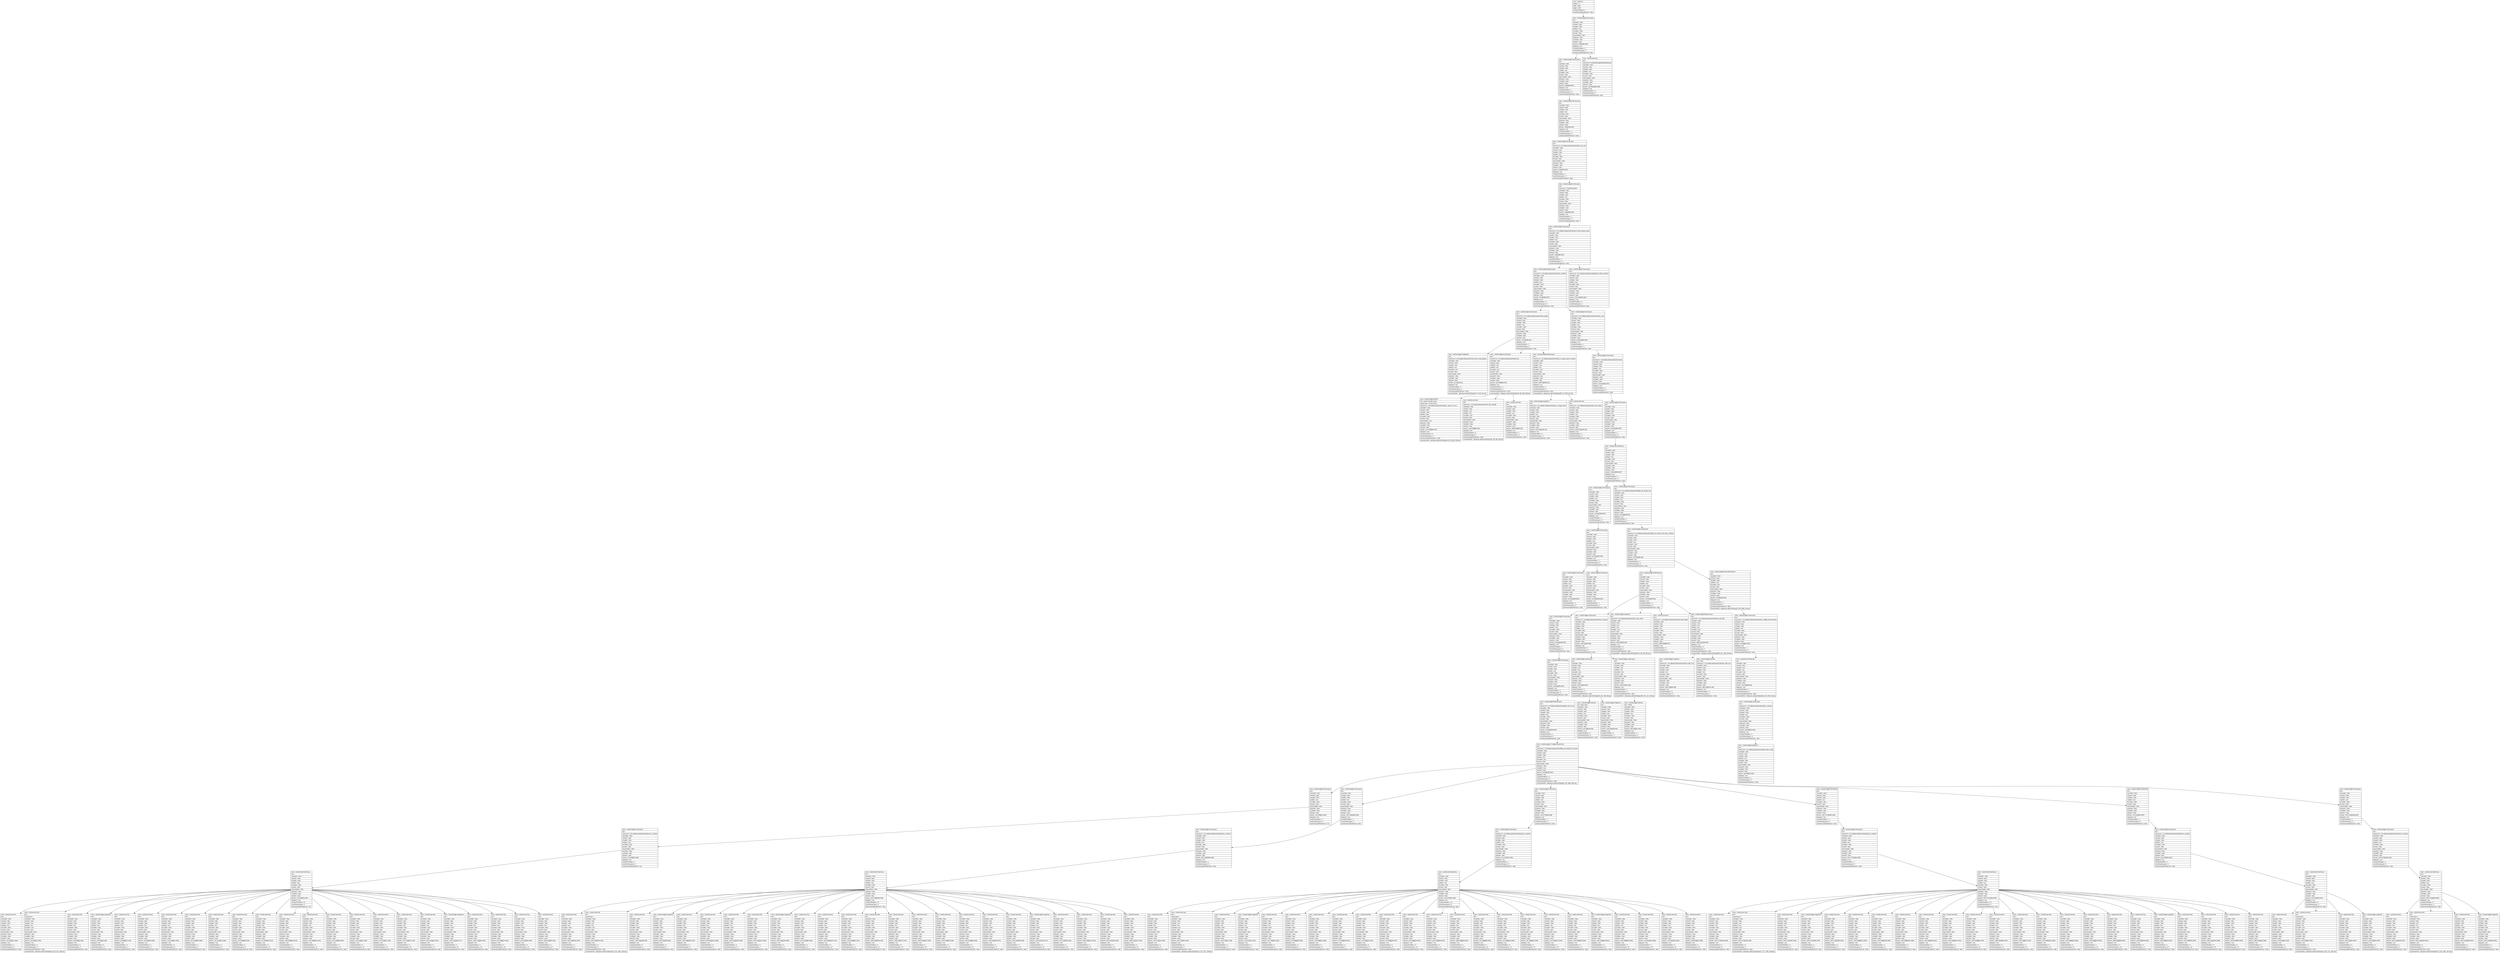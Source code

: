digraph Layout {

	node [shape=record fontname=Arial];

	0	[label="{class = hierarchy\l|rotation = 0\l|width = 1080\l|height = 2287\l|numberOfChildren = 1\l|eventGeneratedOnElement = false \l}"]
	1	[label="{class = android.widget.FrameLayout\l|text = \l|checkable = false\l|checked = false\l|clickable = false\l|enabled = true\l|focusable = false\l|focused = false\l|long-clickable = false\l|password = false\l|scrollable = false\l|selected = false\l|bounds = [0,0][1080,2287]\l|displayed = true\l|numberOfChildren = 2\l|numInParentLayout = 0\l|eventGeneratedOnElement = false \l}"]
	2	[label="{class = android.widget.FrameLayout\l|text = \l|checkable = false\l|checked = false\l|clickable = false\l|enabled = true\l|focusable = false\l|focused = false\l|long-clickable = false\l|password = false\l|scrollable = false\l|selected = false\l|bounds = [0,0][1080,2287]\l|displayed = true\l|numberOfChildren = 1\l|numInParentLayout = 0\l|eventGeneratedOnElement = false \l}"]
	3	[label="{class = android.view.View\l|text = \l|resource-id = android:id/navigationBarBackground\l|checkable = false\l|checked = false\l|clickable = false\l|enabled = true\l|focusable = false\l|focused = false\l|long-clickable = false\l|password = false\l|scrollable = false\l|selected = false\l|bounds = [0,2361][1080,2400]\l|displayed = true\l|numberOfChildren = 0\l|numInParentLayout = 1\l|eventGeneratedOnElement = false \l}"]
	4	[label="{class = android.widget.FrameLayout\l|text = \l|checkable = false\l|checked = false\l|clickable = false\l|enabled = true\l|focusable = false\l|focused = false\l|long-clickable = false\l|password = false\l|scrollable = false\l|selected = false\l|bounds = [0,0][1080,2287]\l|displayed = true\l|numberOfChildren = 1\l|numInParentLayout = 0\l|eventGeneratedOnElement = false \l}"]
	5	[label="{class = android.widget.FrameLayout\l|text = \l|resource-id = com.alibaba.aliexpresshd:id/action_bar_root\l|checkable = false\l|checked = false\l|clickable = false\l|enabled = true\l|focusable = false\l|focused = false\l|long-clickable = false\l|password = false\l|scrollable = false\l|selected = false\l|bounds = [0,0][1080,2287]\l|displayed = true\l|numberOfChildren = 1\l|numInParentLayout = 0\l|eventGeneratedOnElement = false \l}"]
	6	[label="{class = android.widget.FrameLayout\l|text = \l|resource-id = android:id/content\l|checkable = false\l|checked = false\l|clickable = false\l|enabled = true\l|focusable = false\l|focused = false\l|long-clickable = false\l|password = false\l|scrollable = false\l|selected = false\l|bounds = [0,0][1080,2287]\l|displayed = true\l|numberOfChildren = 1\l|numInParentLayout = 0\l|eventGeneratedOnElement = false \l}"]
	7	[label="{class = android.widget.FrameLayout\l|text = \l|resource-id = com.alibaba.aliexpresshd:id/search_refine_drawer_layout\l|checkable = false\l|checked = false\l|clickable = false\l|enabled = true\l|focusable = false\l|focused = false\l|long-clickable = false\l|password = false\l|scrollable = false\l|selected = false\l|bounds = [0,0][1080,2287]\l|displayed = true\l|numberOfChildren = 2\l|numInParentLayout = 0\l|eventGeneratedOnElement = false \l}"]
	8	[label="{class = android.widget.RelativeLayout\l|text = \l|resource-id = com.alibaba.aliexpresshd:id/root_container\l|checkable = false\l|checked = false\l|clickable = false\l|enabled = true\l|focusable = false\l|focused = false\l|long-clickable = false\l|password = false\l|scrollable = false\l|selected = false\l|bounds = [0,74][1080,2287]\l|displayed = true\l|numberOfChildren = 2\l|numInParentLayout = 0\l|eventGeneratedOnElement = false \l}"]
	9	[label="{class = android.widget.FrameLayout\l|text = \l|resource-id = com.alibaba.aliexpresshd:id/fragment_refine_container\l|checkable = false\l|checked = false\l|clickable = false\l|enabled = true\l|focusable = false\l|focused = false\l|long-clickable = false\l|password = false\l|scrollable = false\l|selected = false\l|bounds = [292,74][1080,2287]\l|displayed = true\l|numberOfChildren = 0\l|numInParentLayout = 1\l|eventGeneratedOnElement = false \l}"]
	10	[label="{class = android.widget.LinearLayout\l|text = \l|resource-id = com.alibaba.aliexpresshd:id/white_toolbar\l|checkable = false\l|checked = false\l|clickable = false\l|enabled = true\l|focusable = false\l|focused = false\l|long-clickable = false\l|password = false\l|scrollable = false\l|selected = false\l|bounds = [0,74][1080,221]\l|displayed = true\l|numberOfChildren = 3\l|numInParentLayout = 0\l|eventGeneratedOnElement = false \l}"]
	11	[label="{class = android.widget.FrameLayout\l|text = \l|resource-id = com.alibaba.aliexpresshd:id/container_main\l|checkable = false\l|checked = false\l|clickable = false\l|enabled = true\l|focusable = false\l|focused = false\l|long-clickable = false\l|password = false\l|scrollable = false\l|selected = false\l|bounds = [0,221][1080,2287]\l|displayed = true\l|numberOfChildren = 1\l|numInParentLayout = 1\l|eventGeneratedOnElement = false \l}"]
	12	[label="{class = android.widget.ImageButton\l|text = \l|resource-id = com.alibaba.aliexpresshd:id/tv_search_view_goback_\l|checkable = false\l|checked = false\l|clickable = true\l|enabled = true\l|focusable = true\l|focused = false\l|long-clickable = false\l|password = false\l|scrollable = false\l|selected = false\l|bounds = [0,74][126,221]\l|displayed = true\l|numberOfChildren = 0\l|numInParentLayout = 0\l|eventGeneratedOnElement = false \l|screenshotPath = aliExpress-addCart/S3/pngs/0_74_126_221.png\l}"]
	13	[label="{class = android.widget.FrameLayout\l|text = \l|resource-id = com.alibaba.aliexpresshd:id/edit_bar\l|checkable = false\l|checked = false\l|clickable = true\l|enabled = true\l|focusable = true\l|focused = false\l|long-clickable = false\l|password = false\l|scrollable = false\l|selected = false\l|bounds = [126,100][928,195]\l|displayed = true\l|numberOfChildren = 3\l|numInParentLayout = 1\l|eventGeneratedOnElement = false \l|screenshotPath = aliExpress-addCart/S3/pngs/126_100_928_195.png\l}"]
	14	[label="{class = android.widget.RelativeLayout\l|text = \l|resource-id = com.alibaba.aliexpresshd:id/srp_iv_image_search_container\l|checkable = false\l|checked = false\l|clickable = true\l|enabled = true\l|focusable = true\l|focused = false\l|long-clickable = false\l|password = false\l|scrollable = false\l|selected = false\l|bounds = [928,74][1080,221]\l|displayed = true\l|numberOfChildren = 2\l|numInParentLayout = 2\l|eventGeneratedOnElement = false \l|screenshotPath = aliExpress-addCart/S3/pngs/928_74_1080_221.png\l}"]
	15	[label="{class = android.widget.FrameLayout\l|text = \l|resource-id = com.alibaba.aliexpresshd:id/container\l|checkable = false\l|checked = false\l|clickable = false\l|enabled = true\l|focusable = false\l|focused = false\l|long-clickable = false\l|password = false\l|scrollable = false\l|selected = false\l|bounds = [0,221][1080,2287]\l|displayed = true\l|numberOfChildren = 1\l|numInParentLayout = 0\l|eventGeneratedOnElement = false \l}"]
	16	[label="{class = android.widget.EditText\l|text = xiaomi humidity sensor\l|content-desc = Search query\l|resource-id = com.alibaba.aliexpresshd:id/abs__search_src_text\l|checkable = false\l|checked = false\l|clickable = false\l|enabled = false\l|focusable = false\l|focused = false\l|long-clickable = true\l|password = false\l|scrollable = false\l|selected = false\l|bounds = [126,100][928,195]\l|displayed = true\l|numberOfChildren = 0\l|numInParentLayout = 0\l|eventGeneratedOnElement = false \l|screenshotPath = aliExpress-addCart/S3/pngs/126_100_928_195.png\l}"]
	17	[label="{class = android.view.View\l|text = \l|resource-id = com.alibaba.aliexpresshd:id/v_edit_clickable\l|checkable = false\l|checked = false\l|clickable = true\l|enabled = true\l|focusable = true\l|focused = false\l|long-clickable = false\l|password = false\l|scrollable = false\l|selected = false\l|bounds = [126,100][928,195]\l|displayed = true\l|numberOfChildren = 0\l|numInParentLayout = 1\l|eventGeneratedOnElement = false \l|screenshotPath = aliExpress-addCart/S3/pngs/126_100_928_195.png\l}"]
	18	[label="{class = android.view.View\l|text = \l|checkable = false\l|checked = false\l|clickable = false\l|enabled = true\l|focusable = false\l|focused = false\l|long-clickable = false\l|password = false\l|scrollable = false\l|selected = false\l|bounds = [865,100][928,195]\l|displayed = true\l|numberOfChildren = 0\l|numInParentLayout = 2\l|eventGeneratedOnElement = false \l}"]
	19	[label="{class = android.widget.ImageView\l|text = \l|resource-id = com.alibaba.aliexpresshd:id/srp_iv_image_search\l|checkable = false\l|checked = false\l|clickable = false\l|enabled = true\l|focusable = false\l|focused = false\l|long-clickable = false\l|password = false\l|scrollable = false\l|selected = false\l|bounds = [972,116][1035,179]\l|displayed = true\l|numberOfChildren = 0\l|numInParentLayout = 0\l|eventGeneratedOnElement = false \l}"]
	20	[label="{class = android.view.View\l|text = \l|resource-id = com.alibaba.aliexpresshd:id/v_new_feature\l|checkable = false\l|checked = false\l|clickable = false\l|enabled = true\l|focusable = false\l|focused = false\l|long-clickable = false\l|password = false\l|scrollable = false\l|selected = false\l|bounds = [1019,111][1040,132]\l|displayed = true\l|numberOfChildren = 0\l|numInParentLayout = 1\l|eventGeneratedOnElement = false \l}"]
	21	[label="{class = android.widget.FrameLayout\l|text = \l|checkable = false\l|checked = false\l|clickable = false\l|enabled = true\l|focusable = false\l|focused = false\l|long-clickable = false\l|password = false\l|scrollable = false\l|selected = false\l|bounds = [0,221][1080,2287]\l|displayed = true\l|numberOfChildren = 1\l|numInParentLayout = 0\l|eventGeneratedOnElement = false \l}"]
	22	[label="{class = android.view.ViewGroup\l|text = \l|checkable = false\l|checked = false\l|clickable = false\l|enabled = true\l|focusable = false\l|focused = false\l|long-clickable = false\l|password = false\l|scrollable = false\l|selected = false\l|bounds = [0,221][1080,2287]\l|displayed = true\l|numberOfChildren = 2\l|numInParentLayout = 0\l|eventGeneratedOnElement = false \l}"]
	23	[label="{class = android.widget.FrameLayout\l|text = \l|checkable = false\l|checked = false\l|clickable = false\l|enabled = true\l|focusable = false\l|focused = false\l|long-clickable = false\l|password = false\l|scrollable = false\l|selected = false\l|bounds = [0,221][1080,2287]\l|displayed = true\l|numberOfChildren = 1\l|numInParentLayout = 0\l|eventGeneratedOnElement = false \l}"]
	24	[label="{class = android.widget.FrameLayout\l|text = \l|resource-id = com.alibaba.aliexpresshd:id/libsf_srp_header_root\l|checkable = false\l|checked = false\l|clickable = false\l|enabled = true\l|focusable = false\l|focused = false\l|long-clickable = false\l|password = false\l|scrollable = false\l|selected = false\l|bounds = [0,221][1080,432]\l|displayed = true\l|numberOfChildren = 1\l|numInParentLayout = 1\l|eventGeneratedOnElement = false \l}"]
	25	[label="{class = android.widget.FrameLayout\l|text = \l|checkable = false\l|checked = false\l|clickable = false\l|enabled = true\l|focusable = false\l|focused = false\l|long-clickable = false\l|password = false\l|scrollable = false\l|selected = false\l|bounds = [0,221][1080,2287]\l|displayed = true\l|numberOfChildren = 2\l|numInParentLayout = 0\l|eventGeneratedOnElement = false \l}"]
	26	[label="{class = android.widget.LinearLayout\l|text = \l|resource-id = com.alibaba.aliexpresshd:id/libsf_srp_header_half_sticky_container\l|checkable = false\l|checked = false\l|clickable = false\l|enabled = true\l|focusable = false\l|focused = false\l|long-clickable = false\l|password = false\l|scrollable = false\l|selected = false\l|bounds = [0,221][1080,432]\l|displayed = true\l|numberOfChildren = 2\l|numInParentLayout = 0\l|eventGeneratedOnElement = false \l}"]
	27	[label="{class = android.widget.FrameLayout\l|text = \l|checkable = false\l|checked = false\l|clickable = false\l|enabled = true\l|focusable = false\l|focused = false\l|long-clickable = false\l|password = false\l|scrollable = false\l|selected = false\l|bounds = [0,221][1080,2287]\l|displayed = true\l|numberOfChildren = 0\l|numInParentLayout = 0\l|eventGeneratedOnElement = false \l}"]
	28	[label="{class = android.widget.FrameLayout\l|text = \l|checkable = false\l|checked = false\l|clickable = false\l|enabled = true\l|focusable = false\l|focused = false\l|long-clickable = false\l|password = false\l|scrollable = false\l|selected = false\l|bounds = [0,432][1080,2287]\l|displayed = true\l|numberOfChildren = 1\l|numInParentLayout = 1\l|eventGeneratedOnElement = false \l}"]
	29	[label="{class = android.widget.RelativeLayout\l|text = \l|checkable = false\l|checked = false\l|clickable = false\l|enabled = true\l|focusable = false\l|focused = false\l|long-clickable = false\l|password = false\l|scrollable = false\l|selected = false\l|bounds = [0,221][1080,326]\l|displayed = true\l|numberOfChildren = 4\l|numInParentLayout = 0\l|eventGeneratedOnElement = false \l}"]
	30	[label="{class = android.widget.HorizontalScrollView\l|text = \l|checkable = false\l|checked = false\l|clickable = false\l|enabled = true\l|focusable = true\l|focused = false\l|long-clickable = false\l|password = false\l|scrollable = false\l|selected = false\l|bounds = [0,326][1080,432]\l|displayed = true\l|numberOfChildren = 1\l|numInParentLayout = 1\l|eventGeneratedOnElement = false \l|screenshotPath = aliExpress-addCart/S3/pngs/0_326_1080_432.png\l}"]
	31	[label="{class = android.widget.FrameLayout\l|text = \l|checkable = false\l|checked = false\l|clickable = false\l|enabled = true\l|focusable = false\l|focused = false\l|long-clickable = false\l|password = false\l|scrollable = false\l|selected = false\l|bounds = [0,432][1080,2287]\l|displayed = true\l|numberOfChildren = 1\l|numInParentLayout = 0\l|eventGeneratedOnElement = false \l}"]
	32	[label="{class = android.widget.LinearLayout\l|text = \l|resource-id = com.alibaba.aliexpresshd:id/sort_container\l|checkable = false\l|checked = false\l|clickable = false\l|enabled = true\l|focusable = false\l|focused = false\l|long-clickable = false\l|password = false\l|scrollable = false\l|selected = false\l|bounds = [32,221][782,326]\l|displayed = true\l|numberOfChildren = 2\l|numInParentLayout = 0\l|eventGeneratedOnElement = false \l}"]
	33	[label="{class = android.widget.ImageView\l|text = \l|resource-id = com.alibaba.aliexpresshd:id/iv_style_switch\l|checkable = false\l|checked = false\l|clickable = true\l|enabled = true\l|focusable = true\l|focused = false\l|long-clickable = false\l|password = false\l|scrollable = false\l|selected = false\l|bounds = [782,242][845,305]\l|displayed = true\l|numberOfChildren = 0\l|numInParentLayout = 1\l|eventGeneratedOnElement = false \l|screenshotPath = aliExpress-addCart/S3/pngs/782_242_845_305.png\l}"]
	34	[label="{class = android.view.View\l|text = \l|resource-id = com.alibaba.aliexpresshd:id/view_filter_divider\l|checkable = false\l|checked = false\l|clickable = false\l|enabled = true\l|focusable = false\l|focused = false\l|long-clickable = false\l|password = false\l|scrollable = false\l|selected = false\l|bounds = [865,250][866,297]\l|displayed = true\l|numberOfChildren = 0\l|numInParentLayout = 2\l|eventGeneratedOnElement = false \l}"]
	35	[label="{class = android.widget.RelativeLayout\l|text = \l|resource-id = com.alibaba.aliexpresshd:id/search_btn_filter\l|checkable = false\l|checked = false\l|clickable = true\l|enabled = true\l|focusable = true\l|focused = false\l|long-clickable = false\l|password = false\l|scrollable = false\l|selected = false\l|bounds = [866,221][1048,326]\l|displayed = true\l|numberOfChildren = 2\l|numInParentLayout = 3\l|eventGeneratedOnElement = false \l|screenshotPath = aliExpress-addCart/S3/pngs/866_221_1048_326.png\l}"]
	36	[label="{class = android.widget.LinearLayout\l|text = \l|resource-id = com.alibaba.aliexpresshd:id/search_outfilter_itemscontainer\l|checkable = false\l|checked = false\l|clickable = false\l|enabled = true\l|focusable = false\l|focused = false\l|long-clickable = false\l|password = false\l|scrollable = false\l|selected = false\l|bounds = [0,326][224,432]\l|displayed = true\l|numberOfChildren = 1\l|numInParentLayout = 0\l|eventGeneratedOnElement = false \l}"]
	37	[label="{class = android.widget.FrameLayout\l|text = \l|checkable = false\l|checked = false\l|clickable = false\l|enabled = true\l|focusable = false\l|focused = false\l|long-clickable = false\l|password = false\l|scrollable = false\l|selected = false\l|bounds = [0,432][1080,2287]\l|displayed = true\l|numberOfChildren = 1\l|numInParentLayout = 0\l|eventGeneratedOnElement = false \l}"]
	38	[label="{class = android.widget.LinearLayout\l|text = \l|checkable = false\l|checked = false\l|clickable = true\l|enabled = true\l|focusable = true\l|focused = false\l|long-clickable = false\l|password = false\l|scrollable = false\l|selected = false\l|bounds = [32,221][258,326]\l|displayed = true\l|numberOfChildren = 2\l|numInParentLayout = 0\l|eventGeneratedOnElement = false \l|screenshotPath = aliExpress-addCart/S3/pngs/32_221_258_326.png\l}"]
	39	[label="{class = android.widget.LinearLayout\l|text = \l|checkable = false\l|checked = false\l|clickable = true\l|enabled = true\l|focusable = true\l|focused = false\l|long-clickable = false\l|password = false\l|scrollable = false\l|selected = false\l|bounds = [300,221][411,326]\l|displayed = true\l|numberOfChildren = 1\l|numInParentLayout = 1\l|eventGeneratedOnElement = false \l|screenshotPath = aliExpress-addCart/S3/pngs/300_221_411_326.png\l}"]
	40	[label="{class = android.widget.ImageView\l|text = \l|resource-id = com.alibaba.aliexpresshd:id/search_filter_img\l|checkable = false\l|checked = false\l|clickable = false\l|enabled = true\l|focusable = false\l|focused = false\l|long-clickable = false\l|password = false\l|scrollable = false\l|selected = false\l|bounds = [887,242][950,305]\l|displayed = true\l|numberOfChildren = 0\l|numInParentLayout = 0\l|eventGeneratedOnElement = false \l}"]
	41	[label="{class = android.widget.TextView\l|text = Filter\l|resource-id = com.alibaba.aliexpresshd:id/search_filter_text\l|checkable = false\l|checked = false\l|clickable = false\l|enabled = true\l|focusable = false\l|focused = false\l|long-clickable = false\l|password = false\l|scrollable = false\l|selected = false\l|bounds = [961,252][1037,295]\l|displayed = true\l|numberOfChildren = 0\l|numInParentLayout = 1\l|eventGeneratedOnElement = false \l}"]
	42	[label="{class = android.view.ViewGroup\l|text = \l|checkable = false\l|checked = false\l|clickable = true\l|enabled = true\l|focusable = true\l|focused = false\l|long-clickable = false\l|password = false\l|scrollable = false\l|selected = false\l|bounds = [32,342][208,416]\l|displayed = true\l|numberOfChildren = 1\l|numInParentLayout = 0\l|eventGeneratedOnElement = false \l|screenshotPath = aliExpress-addCart/S3/pngs/32_342_208_416.png\l}"]
	43	[label="{class = android.widget.RelativeLayout\l|text = \l|resource-id = com.alibaba.aliexpresshd:id/libsf_srp_list_root\l|checkable = false\l|checked = false\l|clickable = false\l|enabled = true\l|focusable = false\l|focused = false\l|long-clickable = false\l|password = false\l|scrollable = false\l|selected = false\l|bounds = [0,432][1080,2287]\l|displayed = true\l|numberOfChildren = 1\l|numInParentLayout = 0\l|eventGeneratedOnElement = false \l}"]
	44	[label="{class = android.widget.TextView\l|text = Best match\l|checkable = false\l|checked = false\l|clickable = false\l|enabled = true\l|focusable = false\l|focused = false\l|long-clickable = false\l|password = false\l|scrollable = false\l|selected = false\l|bounds = [32,248][216,299]\l|displayed = true\l|numberOfChildren = 0\l|numInParentLayout = 0\l|eventGeneratedOnElement = false \l}"]
	45	[label="{class = android.widget.ImageView\l|text = \l|checkable = false\l|checked = false\l|clickable = false\l|enabled = true\l|focusable = false\l|focused = false\l|long-clickable = false\l|password = false\l|scrollable = false\l|selected = false\l|bounds = [216,252][258,294]\l|displayed = true\l|numberOfChildren = 0\l|numInParentLayout = 1\l|eventGeneratedOnElement = false \l}"]
	46	[label="{class = android.widget.TextView\l|text = Orders\l|checkable = false\l|checked = false\l|clickable = false\l|enabled = true\l|focusable = false\l|focused = false\l|long-clickable = false\l|password = false\l|scrollable = false\l|selected = false\l|bounds = [300,248][411,299]\l|displayed = true\l|numberOfChildren = 0\l|numInParentLayout = 0\l|eventGeneratedOnElement = false \l}"]
	47	[label="{class = android.widget.LinearLayout\l|text = \l|resource-id = com.alibaba.aliexpresshd:id/item_container\l|checkable = false\l|checked = false\l|clickable = false\l|enabled = true\l|focusable = false\l|focused = false\l|long-clickable = false\l|password = false\l|scrollable = false\l|selected = false\l|bounds = [64,356][176,403]\l|displayed = true\l|numberOfChildren = 1\l|numInParentLayout = 0\l|eventGeneratedOnElement = false \l}"]
	48	[label="{class = android.support.v7.widget.RecyclerView\l|text = \l|resource-id = com.alibaba.aliexpresshd:id/libsf_srp_header_list_recycler\l|checkable = false\l|checked = false\l|clickable = false\l|enabled = true\l|focusable = true\l|focused = false\l|long-clickable = false\l|password = false\l|scrollable = true\l|selected = false\l|bounds = [0,432][1080,2287]\l|displayed = true\l|numberOfChildren = 6\l|numInParentLayout = 0\l|eventGeneratedOnElement = false \l|screenshotPath = aliExpress-addCart/S3/pngs/0_432_1080_2287.png\l}"]
	49	[label="{class = android.widget.ImageView\l|text = \l|resource-id = com.alibaba.aliexpresshd:id/refine_item_image\l|checkable = false\l|checked = false\l|clickable = false\l|enabled = true\l|focusable = false\l|focused = false\l|long-clickable = false\l|password = false\l|scrollable = false\l|selected = false\l|bounds = [64,356][176,403]\l|displayed = true\l|numberOfChildren = 0\l|numInParentLayout = 0\l|eventGeneratedOnElement = false \l}"]
	50	[label="{class = android.widget.FrameLayout\l|text = \l|checkable = false\l|checked = false\l|clickable = false\l|enabled = true\l|focusable = false\l|focused = false\l|long-clickable = false\l|password = false\l|scrollable = false\l|selected = false\l|bounds = [14,432][533,1263]\l|displayed = true\l|numberOfChildren = 1\l|numInParentLayout = 0\l|eventGeneratedOnElement = true \l}"]
	51	[label="{class = android.widget.FrameLayout\l|text = \l|checkable = false\l|checked = false\l|clickable = false\l|enabled = true\l|focusable = false\l|focused = false\l|long-clickable = false\l|password = false\l|scrollable = false\l|selected = false\l|bounds = [547,432][1066,1263]\l|displayed = true\l|numberOfChildren = 1\l|numInParentLayout = 1\l|eventGeneratedOnElement = false \l}"]
	52	[label="{class = android.widget.FrameLayout\l|text = \l|checkable = false\l|checked = false\l|clickable = false\l|enabled = true\l|focusable = false\l|focused = false\l|long-clickable = false\l|password = false\l|scrollable = false\l|selected = false\l|bounds = [14,1277][533,2108]\l|displayed = true\l|numberOfChildren = 1\l|numInParentLayout = 2\l|eventGeneratedOnElement = false \l}"]
	53	[label="{class = android.widget.FrameLayout\l|text = \l|checkable = false\l|checked = false\l|clickable = false\l|enabled = true\l|focusable = false\l|focused = false\l|long-clickable = false\l|password = false\l|scrollable = false\l|selected = false\l|bounds = [547,1277][1066,2108]\l|displayed = true\l|numberOfChildren = 1\l|numInParentLayout = 3\l|eventGeneratedOnElement = false \l}"]
	54	[label="{class = android.widget.FrameLayout\l|text = \l|checkable = false\l|checked = false\l|clickable = false\l|enabled = true\l|focusable = false\l|focused = false\l|long-clickable = false\l|password = false\l|scrollable = false\l|selected = false\l|bounds = [14,2122][533,2287]\l|displayed = true\l|numberOfChildren = 1\l|numInParentLayout = 4\l|eventGeneratedOnElement = false \l}"]
	55	[label="{class = android.widget.FrameLayout\l|text = \l|checkable = false\l|checked = false\l|clickable = false\l|enabled = true\l|focusable = false\l|focused = false\l|long-clickable = false\l|password = false\l|scrollable = false\l|selected = false\l|bounds = [547,2122][1066,2287]\l|displayed = true\l|numberOfChildren = 1\l|numInParentLayout = 5\l|eventGeneratedOnElement = false \l}"]
	56	[label="{class = android.widget.FrameLayout\l|text = \l|resource-id = com.alibaba.aliexpresshd:id/dynamic_container\l|checkable = false\l|checked = false\l|clickable = false\l|enabled = true\l|focusable = false\l|focused = false\l|long-clickable = false\l|password = false\l|scrollable = false\l|selected = false\l|bounds = [14,432][533,1263]\l|displayed = true\l|numberOfChildren = 1\l|numInParentLayout = 0\l|eventGeneratedOnElement = true \l}"]
	57	[label="{class = android.widget.FrameLayout\l|text = \l|resource-id = com.alibaba.aliexpresshd:id/dynamic_container\l|checkable = false\l|checked = false\l|clickable = false\l|enabled = true\l|focusable = false\l|focused = false\l|long-clickable = false\l|password = false\l|scrollable = false\l|selected = false\l|bounds = [547,432][1066,1263]\l|displayed = true\l|numberOfChildren = 1\l|numInParentLayout = 0\l|eventGeneratedOnElement = false \l}"]
	58	[label="{class = android.widget.FrameLayout\l|text = \l|resource-id = com.alibaba.aliexpresshd:id/dynamic_container\l|checkable = false\l|checked = false\l|clickable = false\l|enabled = true\l|focusable = false\l|focused = false\l|long-clickable = false\l|password = false\l|scrollable = false\l|selected = false\l|bounds = [14,1277][533,2108]\l|displayed = true\l|numberOfChildren = 1\l|numInParentLayout = 0\l|eventGeneratedOnElement = false \l}"]
	59	[label="{class = android.widget.FrameLayout\l|text = \l|resource-id = com.alibaba.aliexpresshd:id/dynamic_container\l|checkable = false\l|checked = false\l|clickable = false\l|enabled = true\l|focusable = false\l|focused = false\l|long-clickable = false\l|password = false\l|scrollable = false\l|selected = false\l|bounds = [547,1277][1066,2108]\l|displayed = true\l|numberOfChildren = 1\l|numInParentLayout = 0\l|eventGeneratedOnElement = false \l}"]
	60	[label="{class = android.widget.FrameLayout\l|text = \l|resource-id = com.alibaba.aliexpresshd:id/dynamic_container\l|checkable = false\l|checked = false\l|clickable = false\l|enabled = true\l|focusable = false\l|focused = false\l|long-clickable = false\l|password = false\l|scrollable = false\l|selected = false\l|bounds = [14,2122][533,2287]\l|displayed = true\l|numberOfChildren = 1\l|numInParentLayout = 0\l|eventGeneratedOnElement = false \l}"]
	61	[label="{class = android.widget.FrameLayout\l|text = \l|resource-id = com.alibaba.aliexpresshd:id/dynamic_container\l|checkable = false\l|checked = false\l|clickable = false\l|enabled = true\l|focusable = false\l|focused = false\l|long-clickable = false\l|password = false\l|scrollable = false\l|selected = false\l|bounds = [547,2122][1066,2287]\l|displayed = true\l|numberOfChildren = 1\l|numInParentLayout = 0\l|eventGeneratedOnElement = false \l}"]
	62	[label="{class = android.view.ViewGroup\l|text = \l|checkable = false\l|checked = false\l|clickable = false\l|enabled = true\l|focusable = false\l|focused = false\l|long-clickable = false\l|password = false\l|scrollable = false\l|selected = false\l|bounds = [14,432][533,1263]\l|displayed = true\l|numberOfChildren = 23\l|numInParentLayout = 0\l|eventGeneratedOnElement = true \l}"]
	63	[label="{class = android.view.ViewGroup\l|text = \l|checkable = false\l|checked = false\l|clickable = false\l|enabled = true\l|focusable = false\l|focused = false\l|long-clickable = false\l|password = false\l|scrollable = false\l|selected = false\l|bounds = [547,432][1066,1263]\l|displayed = true\l|numberOfChildren = 24\l|numInParentLayout = 0\l|eventGeneratedOnElement = false \l}"]
	64	[label="{class = android.view.ViewGroup\l|text = \l|checkable = false\l|checked = false\l|clickable = false\l|enabled = true\l|focusable = false\l|focused = false\l|long-clickable = false\l|password = false\l|scrollable = false\l|selected = false\l|bounds = [14,1277][533,2108]\l|displayed = true\l|numberOfChildren = 23\l|numInParentLayout = 0\l|eventGeneratedOnElement = false \l}"]
	65	[label="{class = android.view.ViewGroup\l|text = \l|checkable = false\l|checked = false\l|clickable = false\l|enabled = true\l|focusable = false\l|focused = false\l|long-clickable = false\l|password = false\l|scrollable = false\l|selected = false\l|bounds = [547,1277][1066,2108]\l|displayed = true\l|numberOfChildren = 23\l|numInParentLayout = 0\l|eventGeneratedOnElement = false \l}"]
	66	[label="{class = android.view.ViewGroup\l|text = \l|checkable = false\l|checked = false\l|clickable = false\l|enabled = true\l|focusable = false\l|focused = false\l|long-clickable = false\l|password = false\l|scrollable = false\l|selected = false\l|bounds = [14,2122][533,2287]\l|displayed = true\l|numberOfChildren = 4\l|numInParentLayout = 0\l|eventGeneratedOnElement = false \l}"]
	67	[label="{class = android.view.ViewGroup\l|text = \l|checkable = false\l|checked = false\l|clickable = false\l|enabled = true\l|focusable = false\l|focused = false\l|long-clickable = false\l|password = false\l|scrollable = false\l|selected = false\l|bounds = [547,2122][1066,2287]\l|displayed = true\l|numberOfChildren = 4\l|numInParentLayout = 0\l|eventGeneratedOnElement = false \l}"]
	68	[label="{class = android.view.View\l|text = \l|checkable = false\l|checked = false\l|clickable = false\l|enabled = true\l|focusable = false\l|focused = false\l|long-clickable = false\l|password = false\l|scrollable = false\l|selected = false\l|bounds = [14,432][531,1263]\l|displayed = true\l|numberOfChildren = 0\l|numInParentLayout = 0\l|eventGeneratedOnElement = false \l}"]
	69	[label="{class = android.view.View\l|text = \l|content-desc = \l|checkable = false\l|checked = false\l|clickable = true\l|enabled = true\l|focusable = true\l|focused = false\l|long-clickable = false\l|password = false\l|scrollable = false\l|selected = false\l|bounds = [14,432][531,1263]\l|displayed = true\l|numberOfChildren = 0\l|numInParentLayout = 1\l|eventGeneratedOnElement = false \l|screenshotPath = aliExpress-addCart/S3/pngs/14_432_531_1263.png\l}"]
	70	[label="{class = android.view.View\l|text = \l|checkable = false\l|checked = false\l|clickable = false\l|enabled = true\l|focusable = false\l|focused = false\l|long-clickable = false\l|password = false\l|scrollable = false\l|selected = false\l|bounds = [14,432][531,949]\l|displayed = true\l|numberOfChildren = 0\l|numInParentLayout = 2\l|eventGeneratedOnElement = false \l}"]
	71	[label="{class = android.widget.ImageView\l|text = \l|checkable = false\l|checked = false\l|clickable = false\l|enabled = true\l|focusable = false\l|focused = false\l|long-clickable = false\l|password = false\l|scrollable = false\l|selected = false\l|bounds = [14,432][531,949]\l|displayed = true\l|numberOfChildren = 0\l|numInParentLayout = 3\l|eventGeneratedOnElement = false \l}"]
	72	[label="{class = android.view.View\l|text = \l|checkable = false\l|checked = false\l|clickable = false\l|enabled = true\l|focusable = false\l|focused = false\l|long-clickable = false\l|password = false\l|scrollable = false\l|selected = false\l|bounds = [14,949][531,1263]\l|displayed = true\l|numberOfChildren = 0\l|numInParentLayout = 4\l|eventGeneratedOnElement = false \l}"]
	73	[label="{class = android.view.View\l|text = \l|checkable = false\l|checked = false\l|clickable = false\l|enabled = true\l|focusable = false\l|focused = false\l|long-clickable = false\l|password = false\l|scrollable = false\l|selected = false\l|bounds = [37,961][508,1009]\l|displayed = true\l|numberOfChildren = 0\l|numInParentLayout = 5\l|eventGeneratedOnElement = false \l}"]
	74	[label="{class = android.view.View\l|text = \l|checkable = false\l|checked = false\l|clickable = false\l|enabled = true\l|focusable = false\l|focused = false\l|long-clickable = false\l|password = false\l|scrollable = false\l|selected = false\l|bounds = [14,1014][531,1084]\l|displayed = true\l|numberOfChildren = 0\l|numInParentLayout = 6\l|eventGeneratedOnElement = false \l}"]
	75	[label="{class = android.view.View\l|text = \l|checkable = false\l|checked = false\l|clickable = false\l|enabled = true\l|focusable = false\l|focused = false\l|long-clickable = false\l|password = false\l|scrollable = false\l|selected = false\l|bounds = [37,1014][508,1084]\l|displayed = true\l|numberOfChildren = 0\l|numInParentLayout = 7\l|eventGeneratedOnElement = false \l}"]
	76	[label="{class = android.view.View\l|text = \l|checkable = false\l|checked = false\l|clickable = false\l|enabled = true\l|focusable = false\l|focused = false\l|long-clickable = false\l|password = false\l|scrollable = false\l|selected = false\l|bounds = [37,1014][215,1082]\l|displayed = true\l|numberOfChildren = 0\l|numInParentLayout = 8\l|eventGeneratedOnElement = false \l}"]
	77	[label="{class = android.view.View\l|text = \l|checkable = false\l|checked = false\l|clickable = false\l|enabled = true\l|focusable = false\l|focused = false\l|long-clickable = false\l|password = false\l|scrollable = false\l|selected = false\l|bounds = [37,1083][508,1125]\l|displayed = true\l|numberOfChildren = 0\l|numInParentLayout = 9\l|eventGeneratedOnElement = false \l}"]
	78	[label="{class = android.view.View\l|text = \l|checkable = false\l|checked = false\l|clickable = false\l|enabled = true\l|focusable = false\l|focused = false\l|long-clickable = false\l|password = false\l|scrollable = false\l|selected = false\l|bounds = [37,1083][148,1125]\l|displayed = true\l|numberOfChildren = 0\l|numInParentLayout = 10\l|eventGeneratedOnElement = false \l}"]
	79	[label="{class = android.view.View\l|text = \l|checkable = false\l|checked = false\l|clickable = false\l|enabled = true\l|focusable = false\l|focused = false\l|long-clickable = false\l|password = false\l|scrollable = false\l|selected = false\l|bounds = [160,1083][253,1125]\l|displayed = true\l|numberOfChildren = 0\l|numInParentLayout = 11\l|eventGeneratedOnElement = false \l}"]
	80	[label="{class = android.view.View\l|text = \l|checkable = false\l|checked = false\l|clickable = false\l|enabled = true\l|focusable = false\l|focused = false\l|long-clickable = false\l|password = false\l|scrollable = false\l|selected = false\l|bounds = [172,1083][242,1125]\l|displayed = true\l|numberOfChildren = 0\l|numInParentLayout = 12\l|eventGeneratedOnElement = false \l}"]
	81	[label="{class = android.view.View\l|text = \l|checkable = false\l|checked = false\l|clickable = false\l|enabled = true\l|focusable = false\l|focused = false\l|long-clickable = false\l|password = false\l|scrollable = false\l|selected = false\l|bounds = [37,1143][508,1185]\l|displayed = true\l|numberOfChildren = 0\l|numInParentLayout = 13\l|eventGeneratedOnElement = false \l}"]
	82	[label="{class = android.view.View\l|text = \l|checkable = false\l|checked = false\l|clickable = false\l|enabled = true\l|focusable = false\l|focused = false\l|long-clickable = false\l|password = false\l|scrollable = false\l|selected = false\l|bounds = [37,1143][161,1185]\l|displayed = true\l|numberOfChildren = 0\l|numInParentLayout = 14\l|eventGeneratedOnElement = false \l}"]
	83	[label="{class = android.view.View\l|text = \l|checkable = false\l|checked = false\l|clickable = false\l|enabled = true\l|focusable = false\l|focused = false\l|long-clickable = false\l|password = false\l|scrollable = false\l|selected = false\l|bounds = [37,1143][161,1185]\l|displayed = true\l|numberOfChildren = 0\l|numInParentLayout = 15\l|eventGeneratedOnElement = false \l}"]
	84	[label="{class = android.view.View\l|text = \l|checkable = false\l|checked = false\l|clickable = false\l|enabled = true\l|focusable = false\l|focused = false\l|long-clickable = false\l|password = false\l|scrollable = false\l|selected = false\l|bounds = [173,1150][175,1179]\l|displayed = true\l|numberOfChildren = 0\l|numInParentLayout = 16\l|eventGeneratedOnElement = false \l}"]
	85	[label="{class = android.view.View\l|text = \l|checkable = false\l|checked = false\l|clickable = false\l|enabled = true\l|focusable = false\l|focused = false\l|long-clickable = false\l|password = false\l|scrollable = false\l|selected = false\l|bounds = [187,1143][263,1185]\l|displayed = true\l|numberOfChildren = 0\l|numInParentLayout = 17\l|eventGeneratedOnElement = false \l}"]
	86	[label="{class = android.widget.ImageView\l|text = \l|checkable = false\l|checked = false\l|clickable = false\l|enabled = true\l|focusable = false\l|focused = false\l|long-clickable = false\l|password = false\l|scrollable = false\l|selected = false\l|bounds = [187,1151][216,1177]\l|displayed = true\l|numberOfChildren = 0\l|numInParentLayout = 18\l|eventGeneratedOnElement = false \l}"]
	87	[label="{class = android.view.View\l|text = \l|checkable = false\l|checked = false\l|clickable = false\l|enabled = true\l|focusable = false\l|focused = false\l|long-clickable = false\l|password = false\l|scrollable = false\l|selected = false\l|bounds = [224,1143][263,1185]\l|displayed = true\l|numberOfChildren = 0\l|numInParentLayout = 19\l|eventGeneratedOnElement = false \l}"]
	88	[label="{class = android.view.View\l|text = \l|checkable = false\l|checked = false\l|clickable = false\l|enabled = true\l|focusable = false\l|focused = false\l|long-clickable = false\l|password = false\l|scrollable = false\l|selected = false\l|bounds = [31,1196][514,1240]\l|displayed = true\l|numberOfChildren = 0\l|numInParentLayout = 20\l|eventGeneratedOnElement = false \l}"]
	89	[label="{class = android.view.View\l|text = \l|checkable = false\l|checked = false\l|clickable = false\l|enabled = true\l|focusable = false\l|focused = false\l|long-clickable = false\l|password = false\l|scrollable = false\l|selected = false\l|bounds = [37,1197][320,1239]\l|displayed = true\l|numberOfChildren = 0\l|numInParentLayout = 21\l|eventGeneratedOnElement = false \l}"]
	90	[label="{class = android.view.View\l|text = \l|checkable = false\l|checked = false\l|clickable = false\l|enabled = true\l|focusable = false\l|focused = false\l|long-clickable = false\l|password = false\l|scrollable = false\l|selected = false\l|bounds = [49,1197][309,1239]\l|displayed = true\l|numberOfChildren = 0\l|numInParentLayout = 22\l|eventGeneratedOnElement = false \l}"]
	91	[label="{class = android.view.View\l|text = \l|checkable = false\l|checked = false\l|clickable = false\l|enabled = true\l|focusable = false\l|focused = false\l|long-clickable = false\l|password = false\l|scrollable = false\l|selected = false\l|bounds = [547,432][1064,1263]\l|displayed = true\l|numberOfChildren = 0\l|numInParentLayout = 0\l|eventGeneratedOnElement = false \l}"]
	92	[label="{class = android.view.View\l|text = \l|content-desc = \l|checkable = false\l|checked = false\l|clickable = true\l|enabled = true\l|focusable = true\l|focused = false\l|long-clickable = false\l|password = false\l|scrollable = false\l|selected = false\l|bounds = [547,432][1064,1263]\l|displayed = true\l|numberOfChildren = 0\l|numInParentLayout = 1\l|eventGeneratedOnElement = false \l|screenshotPath = aliExpress-addCart/S3/pngs/547_432_1064_1263.png\l}"]
	93	[label="{class = android.view.View\l|text = \l|checkable = false\l|checked = false\l|clickable = false\l|enabled = true\l|focusable = false\l|focused = false\l|long-clickable = false\l|password = false\l|scrollable = false\l|selected = false\l|bounds = [547,432][1064,949]\l|displayed = true\l|numberOfChildren = 0\l|numInParentLayout = 2\l|eventGeneratedOnElement = false \l}"]
	94	[label="{class = android.widget.ImageView\l|text = \l|checkable = false\l|checked = false\l|clickable = false\l|enabled = true\l|focusable = false\l|focused = false\l|long-clickable = false\l|password = false\l|scrollable = false\l|selected = false\l|bounds = [547,432][1064,949]\l|displayed = true\l|numberOfChildren = 0\l|numInParentLayout = 3\l|eventGeneratedOnElement = false \l}"]
	95	[label="{class = android.view.View\l|text = \l|checkable = false\l|checked = false\l|clickable = false\l|enabled = true\l|focusable = false\l|focused = false\l|long-clickable = false\l|password = false\l|scrollable = false\l|selected = false\l|bounds = [547,949][1064,1263]\l|displayed = true\l|numberOfChildren = 0\l|numInParentLayout = 4\l|eventGeneratedOnElement = false \l}"]
	96	[label="{class = android.view.View\l|text = \l|checkable = false\l|checked = false\l|clickable = false\l|enabled = true\l|focusable = false\l|focused = false\l|long-clickable = false\l|password = false\l|scrollable = false\l|selected = false\l|bounds = [570,961][1041,1009]\l|displayed = true\l|numberOfChildren = 0\l|numInParentLayout = 5\l|eventGeneratedOnElement = false \l}"]
	97	[label="{class = android.view.View\l|text = \l|checkable = false\l|checked = false\l|clickable = false\l|enabled = true\l|focusable = false\l|focused = false\l|long-clickable = false\l|password = false\l|scrollable = false\l|selected = false\l|bounds = [547,1014][1064,1084]\l|displayed = true\l|numberOfChildren = 0\l|numInParentLayout = 6\l|eventGeneratedOnElement = false \l}"]
	98	[label="{class = android.view.View\l|text = \l|checkable = false\l|checked = false\l|clickable = false\l|enabled = true\l|focusable = false\l|focused = false\l|long-clickable = false\l|password = false\l|scrollable = false\l|selected = false\l|bounds = [570,1014][1041,1084]\l|displayed = true\l|numberOfChildren = 0\l|numInParentLayout = 7\l|eventGeneratedOnElement = false \l}"]
	99	[label="{class = android.widget.ImageView\l|text = \l|checkable = false\l|checked = false\l|clickable = false\l|enabled = true\l|focusable = false\l|focused = false\l|long-clickable = false\l|password = false\l|scrollable = false\l|selected = false\l|bounds = [570,1026][703,1069]\l|displayed = true\l|numberOfChildren = 0\l|numInParentLayout = 8\l|eventGeneratedOnElement = false \l}"]
	100	[label="{class = android.view.View\l|text = \l|checkable = false\l|checked = false\l|clickable = false\l|enabled = true\l|focusable = false\l|focused = false\l|long-clickable = false\l|password = false\l|scrollable = false\l|selected = false\l|bounds = [714,1014][892,1082]\l|displayed = true\l|numberOfChildren = 0\l|numInParentLayout = 9\l|eventGeneratedOnElement = false \l}"]
	101	[label="{class = android.view.View\l|text = \l|checkable = false\l|checked = false\l|clickable = false\l|enabled = true\l|focusable = false\l|focused = false\l|long-clickable = false\l|password = false\l|scrollable = false\l|selected = false\l|bounds = [570,1083][1041,1125]\l|displayed = true\l|numberOfChildren = 0\l|numInParentLayout = 10\l|eventGeneratedOnElement = false \l}"]
	102	[label="{class = android.view.View\l|text = \l|checkable = false\l|checked = false\l|clickable = false\l|enabled = true\l|focusable = false\l|focused = false\l|long-clickable = false\l|password = false\l|scrollable = false\l|selected = false\l|bounds = [570,1083][681,1125]\l|displayed = true\l|numberOfChildren = 0\l|numInParentLayout = 11\l|eventGeneratedOnElement = false \l}"]
	103	[label="{class = android.view.View\l|text = \l|checkable = false\l|checked = false\l|clickable = false\l|enabled = true\l|focusable = false\l|focused = false\l|long-clickable = false\l|password = false\l|scrollable = false\l|selected = false\l|bounds = [693,1083][786,1125]\l|displayed = true\l|numberOfChildren = 0\l|numInParentLayout = 12\l|eventGeneratedOnElement = false \l}"]
	104	[label="{class = android.view.View\l|text = \l|checkable = false\l|checked = false\l|clickable = false\l|enabled = true\l|focusable = false\l|focused = false\l|long-clickable = false\l|password = false\l|scrollable = false\l|selected = false\l|bounds = [705,1083][775,1125]\l|displayed = true\l|numberOfChildren = 0\l|numInParentLayout = 13\l|eventGeneratedOnElement = false \l}"]
	105	[label="{class = android.view.View\l|text = \l|checkable = false\l|checked = false\l|clickable = false\l|enabled = true\l|focusable = false\l|focused = false\l|long-clickable = false\l|password = false\l|scrollable = false\l|selected = false\l|bounds = [570,1143][1041,1185]\l|displayed = true\l|numberOfChildren = 0\l|numInParentLayout = 14\l|eventGeneratedOnElement = false \l}"]
	106	[label="{class = android.view.View\l|text = \l|checkable = false\l|checked = false\l|clickable = false\l|enabled = true\l|focusable = false\l|focused = false\l|long-clickable = false\l|password = false\l|scrollable = false\l|selected = false\l|bounds = [570,1143][694,1185]\l|displayed = true\l|numberOfChildren = 0\l|numInParentLayout = 15\l|eventGeneratedOnElement = false \l}"]
	107	[label="{class = android.view.View\l|text = \l|checkable = false\l|checked = false\l|clickable = false\l|enabled = true\l|focusable = false\l|focused = false\l|long-clickable = false\l|password = false\l|scrollable = false\l|selected = false\l|bounds = [570,1143][694,1185]\l|displayed = true\l|numberOfChildren = 0\l|numInParentLayout = 16\l|eventGeneratedOnElement = false \l}"]
	108	[label="{class = android.view.View\l|text = \l|checkable = false\l|checked = false\l|clickable = false\l|enabled = true\l|focusable = false\l|focused = false\l|long-clickable = false\l|password = false\l|scrollable = false\l|selected = false\l|bounds = [706,1150][708,1179]\l|displayed = true\l|numberOfChildren = 0\l|numInParentLayout = 17\l|eventGeneratedOnElement = false \l}"]
	109	[label="{class = android.view.View\l|text = \l|checkable = false\l|checked = false\l|clickable = false\l|enabled = true\l|focusable = false\l|focused = false\l|long-clickable = false\l|password = false\l|scrollable = false\l|selected = false\l|bounds = [720,1143][796,1185]\l|displayed = true\l|numberOfChildren = 0\l|numInParentLayout = 18\l|eventGeneratedOnElement = false \l}"]
	110	[label="{class = android.widget.ImageView\l|text = \l|checkable = false\l|checked = false\l|clickable = false\l|enabled = true\l|focusable = false\l|focused = false\l|long-clickable = false\l|password = false\l|scrollable = false\l|selected = false\l|bounds = [720,1151][749,1177]\l|displayed = true\l|numberOfChildren = 0\l|numInParentLayout = 19\l|eventGeneratedOnElement = false \l}"]
	111	[label="{class = android.view.View\l|text = \l|checkable = false\l|checked = false\l|clickable = false\l|enabled = true\l|focusable = false\l|focused = false\l|long-clickable = false\l|password = false\l|scrollable = false\l|selected = false\l|bounds = [757,1143][796,1185]\l|displayed = true\l|numberOfChildren = 0\l|numInParentLayout = 20\l|eventGeneratedOnElement = false \l}"]
	112	[label="{class = android.view.View\l|text = \l|checkable = false\l|checked = false\l|clickable = false\l|enabled = true\l|focusable = false\l|focused = false\l|long-clickable = false\l|password = false\l|scrollable = false\l|selected = false\l|bounds = [564,1196][1047,1240]\l|displayed = true\l|numberOfChildren = 0\l|numInParentLayout = 21\l|eventGeneratedOnElement = false \l}"]
	113	[label="{class = android.view.View\l|text = \l|checkable = false\l|checked = false\l|clickable = false\l|enabled = true\l|focusable = false\l|focused = false\l|long-clickable = false\l|password = false\l|scrollable = false\l|selected = false\l|bounds = [570,1197][768,1239]\l|displayed = true\l|numberOfChildren = 0\l|numInParentLayout = 22\l|eventGeneratedOnElement = false \l}"]
	114	[label="{class = android.view.View\l|text = \l|checkable = false\l|checked = false\l|clickable = false\l|enabled = true\l|focusable = false\l|focused = false\l|long-clickable = false\l|password = false\l|scrollable = false\l|selected = false\l|bounds = [582,1197][757,1239]\l|displayed = true\l|numberOfChildren = 0\l|numInParentLayout = 23\l|eventGeneratedOnElement = false \l}"]
	115	[label="{class = android.view.View\l|text = \l|checkable = false\l|checked = false\l|clickable = false\l|enabled = true\l|focusable = false\l|focused = false\l|long-clickable = false\l|password = false\l|scrollable = false\l|selected = false\l|bounds = [14,1277][531,2108]\l|displayed = true\l|numberOfChildren = 0\l|numInParentLayout = 0\l|eventGeneratedOnElement = false \l}"]
	116	[label="{class = android.view.View\l|text = \l|content-desc = \l|checkable = false\l|checked = false\l|clickable = true\l|enabled = true\l|focusable = true\l|focused = false\l|long-clickable = false\l|password = false\l|scrollable = false\l|selected = false\l|bounds = [14,1277][531,2108]\l|displayed = true\l|numberOfChildren = 0\l|numInParentLayout = 1\l|eventGeneratedOnElement = false \l|screenshotPath = aliExpress-addCart/S3/pngs/14_1277_531_2108.png\l}"]
	117	[label="{class = android.view.View\l|text = \l|checkable = false\l|checked = false\l|clickable = false\l|enabled = true\l|focusable = false\l|focused = false\l|long-clickable = false\l|password = false\l|scrollable = false\l|selected = false\l|bounds = [14,1277][531,1794]\l|displayed = true\l|numberOfChildren = 0\l|numInParentLayout = 2\l|eventGeneratedOnElement = false \l}"]
	118	[label="{class = android.widget.ImageView\l|text = \l|checkable = false\l|checked = false\l|clickable = false\l|enabled = true\l|focusable = false\l|focused = false\l|long-clickable = false\l|password = false\l|scrollable = false\l|selected = false\l|bounds = [14,1277][531,1794]\l|displayed = true\l|numberOfChildren = 0\l|numInParentLayout = 3\l|eventGeneratedOnElement = false \l}"]
	119	[label="{class = android.view.View\l|text = \l|checkable = false\l|checked = false\l|clickable = false\l|enabled = true\l|focusable = false\l|focused = false\l|long-clickable = false\l|password = false\l|scrollable = false\l|selected = false\l|bounds = [14,1794][531,2108]\l|displayed = true\l|numberOfChildren = 0\l|numInParentLayout = 4\l|eventGeneratedOnElement = false \l}"]
	120	[label="{class = android.view.View\l|text = \l|checkable = false\l|checked = false\l|clickable = false\l|enabled = true\l|focusable = false\l|focused = false\l|long-clickable = false\l|password = false\l|scrollable = false\l|selected = false\l|bounds = [37,1806][508,1854]\l|displayed = true\l|numberOfChildren = 0\l|numInParentLayout = 5\l|eventGeneratedOnElement = false \l}"]
	121	[label="{class = android.view.View\l|text = \l|checkable = false\l|checked = false\l|clickable = false\l|enabled = true\l|focusable = false\l|focused = false\l|long-clickable = false\l|password = false\l|scrollable = false\l|selected = false\l|bounds = [14,1859][531,1929]\l|displayed = true\l|numberOfChildren = 0\l|numInParentLayout = 6\l|eventGeneratedOnElement = false \l}"]
	122	[label="{class = android.view.View\l|text = \l|checkable = false\l|checked = false\l|clickable = false\l|enabled = true\l|focusable = false\l|focused = false\l|long-clickable = false\l|password = false\l|scrollable = false\l|selected = false\l|bounds = [37,1859][508,1929]\l|displayed = true\l|numberOfChildren = 0\l|numInParentLayout = 7\l|eventGeneratedOnElement = false \l}"]
	123	[label="{class = android.view.View\l|text = \l|checkable = false\l|checked = false\l|clickable = false\l|enabled = true\l|focusable = false\l|focused = false\l|long-clickable = false\l|password = false\l|scrollable = false\l|selected = false\l|bounds = [37,1859][215,1927]\l|displayed = true\l|numberOfChildren = 0\l|numInParentLayout = 8\l|eventGeneratedOnElement = false \l}"]
	124	[label="{class = android.view.View\l|text = \l|checkable = false\l|checked = false\l|clickable = false\l|enabled = true\l|focusable = false\l|focused = false\l|long-clickable = false\l|password = false\l|scrollable = false\l|selected = false\l|bounds = [37,1928][508,1970]\l|displayed = true\l|numberOfChildren = 0\l|numInParentLayout = 9\l|eventGeneratedOnElement = false \l}"]
	125	[label="{class = android.view.View\l|text = \l|checkable = false\l|checked = false\l|clickable = false\l|enabled = true\l|focusable = false\l|focused = false\l|long-clickable = false\l|password = false\l|scrollable = false\l|selected = false\l|bounds = [37,1928][164,1970]\l|displayed = true\l|numberOfChildren = 0\l|numInParentLayout = 10\l|eventGeneratedOnElement = false \l}"]
	126	[label="{class = android.view.View\l|text = \l|checkable = false\l|checked = false\l|clickable = false\l|enabled = true\l|focusable = false\l|focused = false\l|long-clickable = false\l|password = false\l|scrollable = false\l|selected = false\l|bounds = [176,1928][269,1970]\l|displayed = true\l|numberOfChildren = 0\l|numInParentLayout = 11\l|eventGeneratedOnElement = false \l}"]
	127	[label="{class = android.view.View\l|text = \l|checkable = false\l|checked = false\l|clickable = false\l|enabled = true\l|focusable = false\l|focused = false\l|long-clickable = false\l|password = false\l|scrollable = false\l|selected = false\l|bounds = [188,1928][258,1970]\l|displayed = true\l|numberOfChildren = 0\l|numInParentLayout = 12\l|eventGeneratedOnElement = false \l}"]
	128	[label="{class = android.view.View\l|text = \l|checkable = false\l|checked = false\l|clickable = false\l|enabled = true\l|focusable = false\l|focused = false\l|long-clickable = false\l|password = false\l|scrollable = false\l|selected = false\l|bounds = [37,1988][508,2030]\l|displayed = true\l|numberOfChildren = 0\l|numInParentLayout = 13\l|eventGeneratedOnElement = false \l}"]
	129	[label="{class = android.view.View\l|text = \l|checkable = false\l|checked = false\l|clickable = false\l|enabled = true\l|focusable = false\l|focused = false\l|long-clickable = false\l|password = false\l|scrollable = false\l|selected = false\l|bounds = [37,1988][161,2030]\l|displayed = true\l|numberOfChildren = 0\l|numInParentLayout = 14\l|eventGeneratedOnElement = false \l}"]
	130	[label="{class = android.view.View\l|text = \l|checkable = false\l|checked = false\l|clickable = false\l|enabled = true\l|focusable = false\l|focused = false\l|long-clickable = false\l|password = false\l|scrollable = false\l|selected = false\l|bounds = [37,1988][161,2030]\l|displayed = true\l|numberOfChildren = 0\l|numInParentLayout = 15\l|eventGeneratedOnElement = false \l}"]
	131	[label="{class = android.view.View\l|text = \l|checkable = false\l|checked = false\l|clickable = false\l|enabled = true\l|focusable = false\l|focused = false\l|long-clickable = false\l|password = false\l|scrollable = false\l|selected = false\l|bounds = [173,1995][175,2024]\l|displayed = true\l|numberOfChildren = 0\l|numInParentLayout = 16\l|eventGeneratedOnElement = false \l}"]
	132	[label="{class = android.view.View\l|text = \l|checkable = false\l|checked = false\l|clickable = false\l|enabled = true\l|focusable = false\l|focused = false\l|long-clickable = false\l|password = false\l|scrollable = false\l|selected = false\l|bounds = [187,1988][263,2030]\l|displayed = true\l|numberOfChildren = 0\l|numInParentLayout = 17\l|eventGeneratedOnElement = false \l}"]
	133	[label="{class = android.widget.ImageView\l|text = \l|checkable = false\l|checked = false\l|clickable = false\l|enabled = true\l|focusable = false\l|focused = false\l|long-clickable = false\l|password = false\l|scrollable = false\l|selected = false\l|bounds = [187,1996][216,2022]\l|displayed = true\l|numberOfChildren = 0\l|numInParentLayout = 18\l|eventGeneratedOnElement = false \l}"]
	134	[label="{class = android.view.View\l|text = \l|checkable = false\l|checked = false\l|clickable = false\l|enabled = true\l|focusable = false\l|focused = false\l|long-clickable = false\l|password = false\l|scrollable = false\l|selected = false\l|bounds = [224,1988][263,2030]\l|displayed = true\l|numberOfChildren = 0\l|numInParentLayout = 19\l|eventGeneratedOnElement = false \l}"]
	135	[label="{class = android.view.View\l|text = \l|checkable = false\l|checked = false\l|clickable = false\l|enabled = true\l|focusable = false\l|focused = false\l|long-clickable = false\l|password = false\l|scrollable = false\l|selected = false\l|bounds = [31,2041][514,2085]\l|displayed = true\l|numberOfChildren = 0\l|numInParentLayout = 20\l|eventGeneratedOnElement = false \l}"]
	136	[label="{class = android.view.View\l|text = \l|checkable = false\l|checked = false\l|clickable = false\l|enabled = true\l|focusable = false\l|focused = false\l|long-clickable = false\l|password = false\l|scrollable = false\l|selected = false\l|bounds = [37,2042][235,2084]\l|displayed = true\l|numberOfChildren = 0\l|numInParentLayout = 21\l|eventGeneratedOnElement = false \l}"]
	137	[label="{class = android.view.View\l|text = \l|checkable = false\l|checked = false\l|clickable = false\l|enabled = true\l|focusable = false\l|focused = false\l|long-clickable = false\l|password = false\l|scrollable = false\l|selected = false\l|bounds = [49,2042][224,2084]\l|displayed = true\l|numberOfChildren = 0\l|numInParentLayout = 22\l|eventGeneratedOnElement = false \l}"]
	138	[label="{class = android.view.View\l|text = \l|checkable = false\l|checked = false\l|clickable = false\l|enabled = true\l|focusable = false\l|focused = false\l|long-clickable = false\l|password = false\l|scrollable = false\l|selected = false\l|bounds = [547,1277][1064,2108]\l|displayed = true\l|numberOfChildren = 0\l|numInParentLayout = 0\l|eventGeneratedOnElement = false \l}"]
	139	[label="{class = android.view.View\l|text = \l|content-desc = \l|checkable = false\l|checked = false\l|clickable = true\l|enabled = true\l|focusable = true\l|focused = false\l|long-clickable = false\l|password = false\l|scrollable = false\l|selected = false\l|bounds = [547,1277][1064,2108]\l|displayed = true\l|numberOfChildren = 0\l|numInParentLayout = 1\l|eventGeneratedOnElement = false \l|screenshotPath = aliExpress-addCart/S3/pngs/547_1277_1064_2108.png\l}"]
	140	[label="{class = android.view.View\l|text = \l|checkable = false\l|checked = false\l|clickable = false\l|enabled = true\l|focusable = false\l|focused = false\l|long-clickable = false\l|password = false\l|scrollable = false\l|selected = false\l|bounds = [547,1277][1064,1794]\l|displayed = true\l|numberOfChildren = 0\l|numInParentLayout = 2\l|eventGeneratedOnElement = false \l}"]
	141	[label="{class = android.widget.ImageView\l|text = \l|checkable = false\l|checked = false\l|clickable = false\l|enabled = true\l|focusable = false\l|focused = false\l|long-clickable = false\l|password = false\l|scrollable = false\l|selected = false\l|bounds = [547,1277][1064,1794]\l|displayed = true\l|numberOfChildren = 0\l|numInParentLayout = 3\l|eventGeneratedOnElement = false \l}"]
	142	[label="{class = android.view.View\l|text = \l|checkable = false\l|checked = false\l|clickable = false\l|enabled = true\l|focusable = false\l|focused = false\l|long-clickable = false\l|password = false\l|scrollable = false\l|selected = false\l|bounds = [547,1794][1064,2108]\l|displayed = true\l|numberOfChildren = 0\l|numInParentLayout = 4\l|eventGeneratedOnElement = false \l}"]
	143	[label="{class = android.view.View\l|text = \l|checkable = false\l|checked = false\l|clickable = false\l|enabled = true\l|focusable = false\l|focused = false\l|long-clickable = false\l|password = false\l|scrollable = false\l|selected = false\l|bounds = [570,1806][1041,1854]\l|displayed = true\l|numberOfChildren = 0\l|numInParentLayout = 5\l|eventGeneratedOnElement = false \l}"]
	144	[label="{class = android.view.View\l|text = \l|checkable = false\l|checked = false\l|clickable = false\l|enabled = true\l|focusable = false\l|focused = false\l|long-clickable = false\l|password = false\l|scrollable = false\l|selected = false\l|bounds = [547,1859][1064,1929]\l|displayed = true\l|numberOfChildren = 0\l|numInParentLayout = 6\l|eventGeneratedOnElement = false \l}"]
	145	[label="{class = android.view.View\l|text = \l|checkable = false\l|checked = false\l|clickable = false\l|enabled = true\l|focusable = false\l|focused = false\l|long-clickable = false\l|password = false\l|scrollable = false\l|selected = false\l|bounds = [570,1859][1041,1929]\l|displayed = true\l|numberOfChildren = 0\l|numInParentLayout = 7\l|eventGeneratedOnElement = false \l}"]
	146	[label="{class = android.view.View\l|text = \l|checkable = false\l|checked = false\l|clickable = false\l|enabled = true\l|focusable = false\l|focused = false\l|long-clickable = false\l|password = false\l|scrollable = false\l|selected = false\l|bounds = [570,1859][748,1927]\l|displayed = true\l|numberOfChildren = 0\l|numInParentLayout = 8\l|eventGeneratedOnElement = false \l}"]
	147	[label="{class = android.view.View\l|text = \l|checkable = false\l|checked = false\l|clickable = false\l|enabled = true\l|focusable = false\l|focused = false\l|long-clickable = false\l|password = false\l|scrollable = false\l|selected = false\l|bounds = [570,1928][1041,1970]\l|displayed = true\l|numberOfChildren = 0\l|numInParentLayout = 9\l|eventGeneratedOnElement = false \l}"]
	148	[label="{class = android.view.View\l|text = \l|checkable = false\l|checked = false\l|clickable = false\l|enabled = true\l|focusable = false\l|focused = false\l|long-clickable = false\l|password = false\l|scrollable = false\l|selected = false\l|bounds = [570,1928][681,1970]\l|displayed = true\l|numberOfChildren = 0\l|numInParentLayout = 10\l|eventGeneratedOnElement = false \l}"]
	149	[label="{class = android.view.View\l|text = \l|checkable = false\l|checked = false\l|clickable = false\l|enabled = true\l|focusable = false\l|focused = false\l|long-clickable = false\l|password = false\l|scrollable = false\l|selected = false\l|bounds = [693,1928][786,1970]\l|displayed = true\l|numberOfChildren = 0\l|numInParentLayout = 11\l|eventGeneratedOnElement = false \l}"]
	150	[label="{class = android.view.View\l|text = \l|checkable = false\l|checked = false\l|clickable = false\l|enabled = true\l|focusable = false\l|focused = false\l|long-clickable = false\l|password = false\l|scrollable = false\l|selected = false\l|bounds = [705,1928][775,1970]\l|displayed = true\l|numberOfChildren = 0\l|numInParentLayout = 12\l|eventGeneratedOnElement = false \l}"]
	151	[label="{class = android.view.View\l|text = \l|checkable = false\l|checked = false\l|clickable = false\l|enabled = true\l|focusable = false\l|focused = false\l|long-clickable = false\l|password = false\l|scrollable = false\l|selected = false\l|bounds = [570,1988][1041,2030]\l|displayed = true\l|numberOfChildren = 0\l|numInParentLayout = 13\l|eventGeneratedOnElement = false \l}"]
	152	[label="{class = android.view.View\l|text = \l|checkable = false\l|checked = false\l|clickable = false\l|enabled = true\l|focusable = false\l|focused = false\l|long-clickable = false\l|password = false\l|scrollable = false\l|selected = false\l|bounds = [570,1988][678,2030]\l|displayed = true\l|numberOfChildren = 0\l|numInParentLayout = 14\l|eventGeneratedOnElement = false \l}"]
	153	[label="{class = android.view.View\l|text = \l|checkable = false\l|checked = false\l|clickable = false\l|enabled = true\l|focusable = false\l|focused = false\l|long-clickable = false\l|password = false\l|scrollable = false\l|selected = false\l|bounds = [570,1988][678,2030]\l|displayed = true\l|numberOfChildren = 0\l|numInParentLayout = 15\l|eventGeneratedOnElement = false \l}"]
	154	[label="{class = android.view.View\l|text = \l|checkable = false\l|checked = false\l|clickable = false\l|enabled = true\l|focusable = false\l|focused = false\l|long-clickable = false\l|password = false\l|scrollable = false\l|selected = false\l|bounds = [690,1995][692,2024]\l|displayed = true\l|numberOfChildren = 0\l|numInParentLayout = 16\l|eventGeneratedOnElement = false \l}"]
	155	[label="{class = android.view.View\l|text = \l|checkable = false\l|checked = false\l|clickable = false\l|enabled = true\l|focusable = false\l|focused = false\l|long-clickable = false\l|password = false\l|scrollable = false\l|selected = false\l|bounds = [704,1988][780,2030]\l|displayed = true\l|numberOfChildren = 0\l|numInParentLayout = 17\l|eventGeneratedOnElement = false \l}"]
	156	[label="{class = android.widget.ImageView\l|text = \l|checkable = false\l|checked = false\l|clickable = false\l|enabled = true\l|focusable = false\l|focused = false\l|long-clickable = false\l|password = false\l|scrollable = false\l|selected = false\l|bounds = [704,1996][733,2022]\l|displayed = true\l|numberOfChildren = 0\l|numInParentLayout = 18\l|eventGeneratedOnElement = false \l}"]
	157	[label="{class = android.view.View\l|text = \l|checkable = false\l|checked = false\l|clickable = false\l|enabled = true\l|focusable = false\l|focused = false\l|long-clickable = false\l|password = false\l|scrollable = false\l|selected = false\l|bounds = [741,1988][780,2030]\l|displayed = true\l|numberOfChildren = 0\l|numInParentLayout = 19\l|eventGeneratedOnElement = false \l}"]
	158	[label="{class = android.view.View\l|text = \l|checkable = false\l|checked = false\l|clickable = false\l|enabled = true\l|focusable = false\l|focused = false\l|long-clickable = false\l|password = false\l|scrollable = false\l|selected = false\l|bounds = [564,2041][1047,2085]\l|displayed = true\l|numberOfChildren = 0\l|numInParentLayout = 20\l|eventGeneratedOnElement = false \l}"]
	159	[label="{class = android.view.View\l|text = \l|checkable = false\l|checked = false\l|clickable = false\l|enabled = true\l|focusable = false\l|focused = false\l|long-clickable = false\l|password = false\l|scrollable = false\l|selected = false\l|bounds = [570,2042][853,2084]\l|displayed = true\l|numberOfChildren = 0\l|numInParentLayout = 21\l|eventGeneratedOnElement = false \l}"]
	160	[label="{class = android.view.View\l|text = \l|checkable = false\l|checked = false\l|clickable = false\l|enabled = true\l|focusable = false\l|focused = false\l|long-clickable = false\l|password = false\l|scrollable = false\l|selected = false\l|bounds = [582,2042][842,2084]\l|displayed = true\l|numberOfChildren = 0\l|numInParentLayout = 22\l|eventGeneratedOnElement = false \l}"]
	161	[label="{class = android.view.View\l|text = \l|checkable = false\l|checked = false\l|clickable = false\l|enabled = true\l|focusable = false\l|focused = false\l|long-clickable = false\l|password = false\l|scrollable = false\l|selected = false\l|bounds = [14,2122][531,2287]\l|displayed = true\l|numberOfChildren = 0\l|numInParentLayout = 0\l|eventGeneratedOnElement = false \l}"]
	162	[label="{class = android.view.View\l|text = \l|content-desc = \l|checkable = false\l|checked = false\l|clickable = true\l|enabled = true\l|focusable = true\l|focused = false\l|long-clickable = false\l|password = false\l|scrollable = false\l|selected = false\l|bounds = [14,2122][531,2287]\l|displayed = true\l|numberOfChildren = 0\l|numInParentLayout = 1\l|eventGeneratedOnElement = false \l|screenshotPath = aliExpress-addCart/S3/pngs/14_2122_531_2287.png\l}"]
	163	[label="{class = android.view.View\l|text = \l|checkable = false\l|checked = false\l|clickable = false\l|enabled = true\l|focusable = false\l|focused = false\l|long-clickable = false\l|password = false\l|scrollable = false\l|selected = false\l|bounds = [14,2122][531,2287]\l|displayed = true\l|numberOfChildren = 0\l|numInParentLayout = 2\l|eventGeneratedOnElement = false \l}"]
	164	[label="{class = android.widget.ImageView\l|text = \l|checkable = false\l|checked = false\l|clickable = false\l|enabled = true\l|focusable = false\l|focused = false\l|long-clickable = false\l|password = false\l|scrollable = false\l|selected = false\l|bounds = [14,2122][531,2287]\l|displayed = true\l|numberOfChildren = 0\l|numInParentLayout = 3\l|eventGeneratedOnElement = false \l}"]
	165	[label="{class = android.view.View\l|text = \l|checkable = false\l|checked = false\l|clickable = false\l|enabled = true\l|focusable = false\l|focused = false\l|long-clickable = false\l|password = false\l|scrollable = false\l|selected = false\l|bounds = [547,2122][1064,2287]\l|displayed = true\l|numberOfChildren = 0\l|numInParentLayout = 0\l|eventGeneratedOnElement = false \l}"]
	166	[label="{class = android.view.View\l|text = \l|content-desc = \l|checkable = false\l|checked = false\l|clickable = true\l|enabled = true\l|focusable = true\l|focused = false\l|long-clickable = false\l|password = false\l|scrollable = false\l|selected = false\l|bounds = [547,2122][1064,2287]\l|displayed = true\l|numberOfChildren = 0\l|numInParentLayout = 1\l|eventGeneratedOnElement = false \l|screenshotPath = aliExpress-addCart/S3/pngs/547_2122_1064_2287.png\l}"]
	167	[label="{class = android.view.View\l|text = \l|checkable = false\l|checked = false\l|clickable = false\l|enabled = true\l|focusable = false\l|focused = false\l|long-clickable = false\l|password = false\l|scrollable = false\l|selected = false\l|bounds = [547,2122][1064,2287]\l|displayed = true\l|numberOfChildren = 0\l|numInParentLayout = 2\l|eventGeneratedOnElement = false \l}"]
	168	[label="{class = android.widget.ImageView\l|text = \l|checkable = false\l|checked = false\l|clickable = false\l|enabled = true\l|focusable = false\l|focused = false\l|long-clickable = false\l|password = false\l|scrollable = false\l|selected = false\l|bounds = [547,2122][1064,2287]\l|displayed = true\l|numberOfChildren = 0\l|numInParentLayout = 3\l|eventGeneratedOnElement = false \l}"]


	0 -> 1
	1 -> 2
	1 -> 3
	2 -> 4
	4 -> 5
	5 -> 6
	6 -> 7
	7 -> 8
	7 -> 9
	8 -> 10
	8 -> 11
	10 -> 12
	10 -> 13
	10 -> 14
	11 -> 15
	13 -> 16
	13 -> 17
	13 -> 18
	14 -> 19
	14 -> 20
	15 -> 21
	21 -> 22
	22 -> 23
	22 -> 24
	23 -> 25
	24 -> 26
	25 -> 27
	25 -> 28
	26 -> 29
	26 -> 30
	28 -> 31
	29 -> 32
	29 -> 33
	29 -> 34
	29 -> 35
	30 -> 36
	31 -> 37
	32 -> 38
	32 -> 39
	35 -> 40
	35 -> 41
	36 -> 42
	37 -> 43
	38 -> 44
	38 -> 45
	39 -> 46
	42 -> 47
	43 -> 48
	47 -> 49
	48 -> 50
	48 -> 51
	48 -> 52
	48 -> 53
	48 -> 54
	48 -> 55
	50 -> 56
	51 -> 57
	52 -> 58
	53 -> 59
	54 -> 60
	55 -> 61
	56 -> 62
	57 -> 63
	58 -> 64
	59 -> 65
	60 -> 66
	61 -> 67
	62 -> 68
	62 -> 69
	62 -> 70
	62 -> 71
	62 -> 72
	62 -> 73
	62 -> 74
	62 -> 75
	62 -> 76
	62 -> 77
	62 -> 78
	62 -> 79
	62 -> 80
	62 -> 81
	62 -> 82
	62 -> 83
	62 -> 84
	62 -> 85
	62 -> 86
	62 -> 87
	62 -> 88
	62 -> 89
	62 -> 90
	63 -> 91
	63 -> 92
	63 -> 93
	63 -> 94
	63 -> 95
	63 -> 96
	63 -> 97
	63 -> 98
	63 -> 99
	63 -> 100
	63 -> 101
	63 -> 102
	63 -> 103
	63 -> 104
	63 -> 105
	63 -> 106
	63 -> 107
	63 -> 108
	63 -> 109
	63 -> 110
	63 -> 111
	63 -> 112
	63 -> 113
	63 -> 114
	64 -> 115
	64 -> 116
	64 -> 117
	64 -> 118
	64 -> 119
	64 -> 120
	64 -> 121
	64 -> 122
	64 -> 123
	64 -> 124
	64 -> 125
	64 -> 126
	64 -> 127
	64 -> 128
	64 -> 129
	64 -> 130
	64 -> 131
	64 -> 132
	64 -> 133
	64 -> 134
	64 -> 135
	64 -> 136
	64 -> 137
	65 -> 138
	65 -> 139
	65 -> 140
	65 -> 141
	65 -> 142
	65 -> 143
	65 -> 144
	65 -> 145
	65 -> 146
	65 -> 147
	65 -> 148
	65 -> 149
	65 -> 150
	65 -> 151
	65 -> 152
	65 -> 153
	65 -> 154
	65 -> 155
	65 -> 156
	65 -> 157
	65 -> 158
	65 -> 159
	65 -> 160
	66 -> 161
	66 -> 162
	66 -> 163
	66 -> 164
	67 -> 165
	67 -> 166
	67 -> 167
	67 -> 168


}